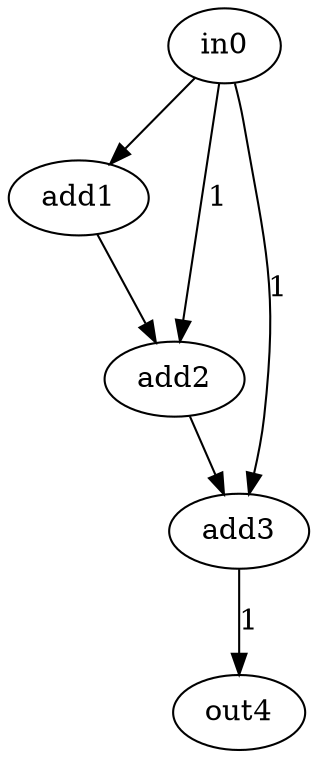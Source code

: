 strict digraph "arf" {
0 [alap=0, asap=0, label=in0, op=in];
1 [alap=1, asap=1, label=add1, op=addi, value=2];
2 [alap=2, asap=2, label=add2, op=add, value=2];
3 [alap=3, asap=3, label=add3, op=add, value=2];
4 [alap=4, asap=4, label=out4, op=out];
0 -> 1  [port=0, w=0];
0 -> 2  [label=1, port=0, w=1];
0 -> 3  [label=1, port=0, w=1];
1 -> 2  [port=1, w=0];
2 -> 3  [port=1, w=0];
3 -> 4  [label=1, port=0, w=1];
}
